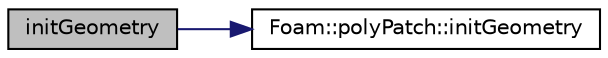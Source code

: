 digraph "initGeometry"
{
  bgcolor="transparent";
  edge [fontname="Helvetica",fontsize="10",labelfontname="Helvetica",labelfontsize="10"];
  node [fontname="Helvetica",fontsize="10",shape=record];
  rankdir="LR";
  Node529 [label="initGeometry",height=0.2,width=0.4,color="black", fillcolor="grey75", style="filled", fontcolor="black"];
  Node529 -> Node530 [color="midnightblue",fontsize="10",style="solid",fontname="Helvetica"];
  Node530 [label="Foam::polyPatch::initGeometry",height=0.2,width=0.4,color="black",URL="$a28633.html#a433d63abf6522a8922dc76ea06bacb41",tooltip="Initialise the calculation of the patch geometry. "];
}

